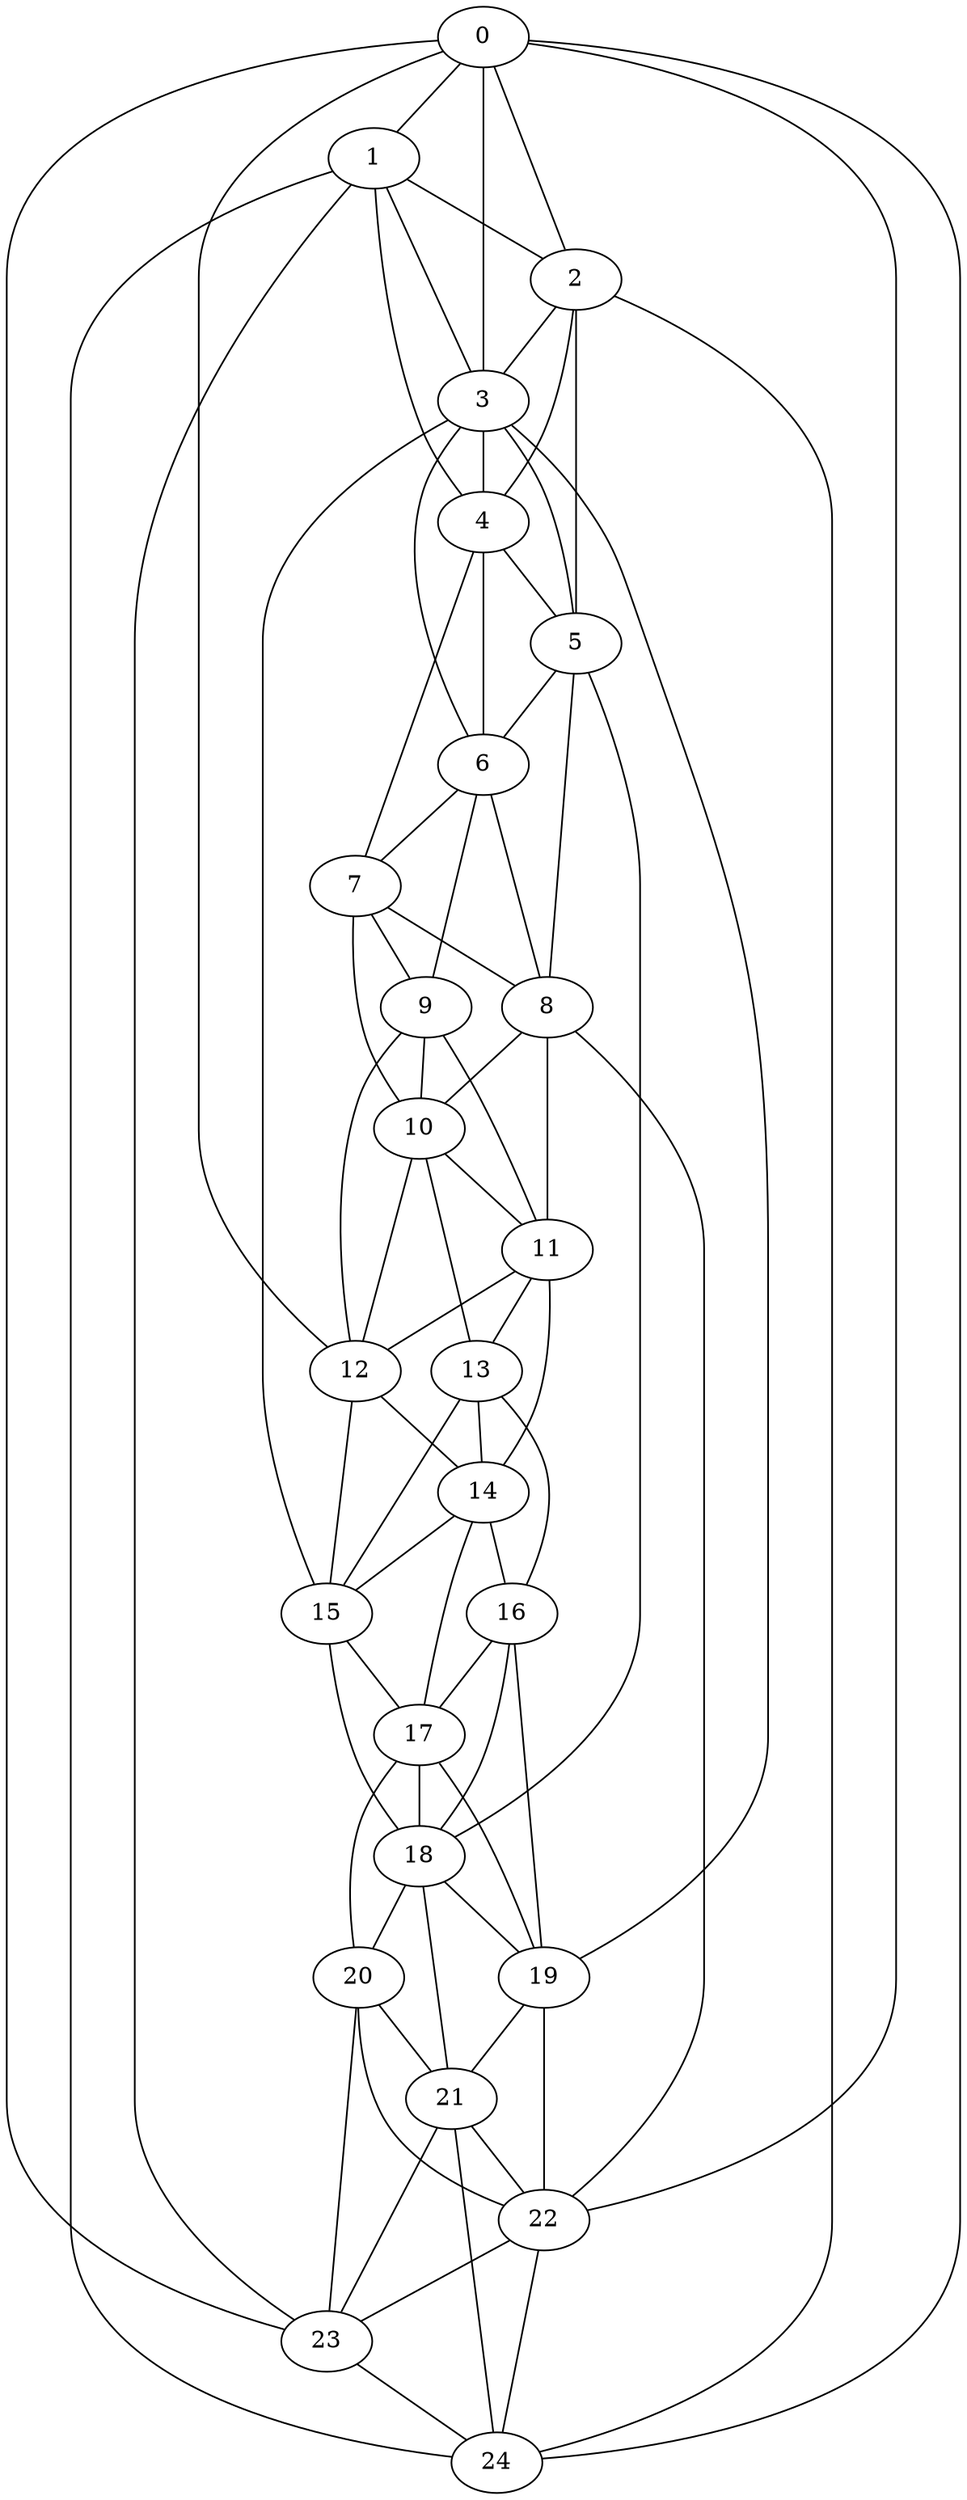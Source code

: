 strict graph "watts_strogatz_graph(25,6,0.1)" {
0;
1;
2;
3;
4;
5;
6;
7;
8;
9;
10;
11;
12;
13;
14;
15;
16;
17;
18;
19;
20;
21;
22;
23;
24;
0 -- 1  [is_available=True, prob="1.0"];
0 -- 2  [is_available=True, prob="1.0"];
0 -- 3  [is_available=True, prob="0.636861730279"];
0 -- 12  [is_available=True, prob="0.870774348306"];
0 -- 22  [is_available=True, prob="0.590026111115"];
0 -- 23  [is_available=True, prob="0.923783163524"];
0 -- 24  [is_available=True, prob="1.0"];
1 -- 2  [is_available=True, prob="0.726513488989"];
1 -- 3  [is_available=True, prob="0.804496326172"];
1 -- 4  [is_available=True, prob="0.93062544762"];
1 -- 23  [is_available=True, prob="0.434154270273"];
1 -- 24  [is_available=True, prob="0.442138500157"];
2 -- 3  [is_available=True, prob="0.976529429562"];
2 -- 4  [is_available=True, prob="0.185205276803"];
2 -- 5  [is_available=True, prob="0.16973853655"];
2 -- 24  [is_available=True, prob="0.819125528865"];
3 -- 4  [is_available=True, prob="0.500448537157"];
3 -- 5  [is_available=True, prob="0.986621326522"];
3 -- 6  [is_available=True, prob="0.406562284308"];
3 -- 15  [is_available=True, prob="0.0864315338697"];
3 -- 19  [is_available=True, prob="1.0"];
4 -- 5  [is_available=True, prob="1.0"];
4 -- 6  [is_available=True, prob="0.750655677693"];
4 -- 7  [is_available=True, prob="0.561528505109"];
5 -- 6  [is_available=True, prob="0.553480794514"];
5 -- 8  [is_available=True, prob="0.891632703308"];
5 -- 18  [is_available=True, prob="0.672562524859"];
6 -- 7  [is_available=True, prob="1.0"];
6 -- 8  [is_available=True, prob="1.0"];
6 -- 9  [is_available=True, prob="0.841465907165"];
7 -- 8  [is_available=True, prob="0.615230114714"];
7 -- 9  [is_available=True, prob="0.18971064569"];
7 -- 10  [is_available=True, prob="0.361985137439"];
8 -- 10  [is_available=True, prob="0.683240017093"];
8 -- 11  [is_available=True, prob="1.0"];
8 -- 22  [is_available=True, prob="0.652940782008"];
9 -- 10  [is_available=True, prob="0.347738356041"];
9 -- 11  [is_available=True, prob="0.552871673795"];
9 -- 12  [is_available=True, prob="0.205082338893"];
10 -- 11  [is_available=True, prob="0.389303891029"];
10 -- 12  [is_available=True, prob="0.673816200834"];
10 -- 13  [is_available=True, prob="1.0"];
11 -- 12  [is_available=True, prob="0.993245195851"];
11 -- 13  [is_available=True, prob="1.0"];
11 -- 14  [is_available=True, prob="0.998512843111"];
12 -- 14  [is_available=True, prob="1.0"];
12 -- 15  [is_available=True, prob="1.0"];
13 -- 14  [is_available=True, prob="0.844716615997"];
13 -- 15  [is_available=True, prob="0.489633498623"];
13 -- 16  [is_available=True, prob="0.0168888195374"];
14 -- 15  [is_available=True, prob="1.0"];
14 -- 16  [is_available=True, prob="0.945054077968"];
14 -- 17  [is_available=True, prob="1.0"];
15 -- 17  [is_available=True, prob="0.85648825128"];
15 -- 18  [is_available=True, prob="0.389798983405"];
16 -- 17  [is_available=True, prob="0.836921544315"];
16 -- 18  [is_available=True, prob="0.189546039244"];
16 -- 19  [is_available=True, prob="0.674530740629"];
17 -- 18  [is_available=True, prob="0.922066535677"];
17 -- 19  [is_available=True, prob="1.0"];
17 -- 20  [is_available=True, prob="0.746772725664"];
18 -- 19  [is_available=True, prob="0.361472373056"];
18 -- 20  [is_available=True, prob="0.544072194359"];
18 -- 21  [is_available=True, prob="1.0"];
19 -- 21  [is_available=True, prob="0.823436545595"];
19 -- 22  [is_available=True, prob="0.562477215957"];
20 -- 21  [is_available=True, prob="0.156070115516"];
20 -- 22  [is_available=True, prob="0.7421592691"];
20 -- 23  [is_available=True, prob="1.0"];
21 -- 22  [is_available=True, prob="1.0"];
21 -- 23  [is_available=True, prob="0.115704246859"];
21 -- 24  [is_available=True, prob="0.806358888396"];
22 -- 23  [is_available=True, prob="1.0"];
22 -- 24  [is_available=True, prob="0.185528085983"];
23 -- 24  [is_available=True, prob="0.38845591168"];
}
